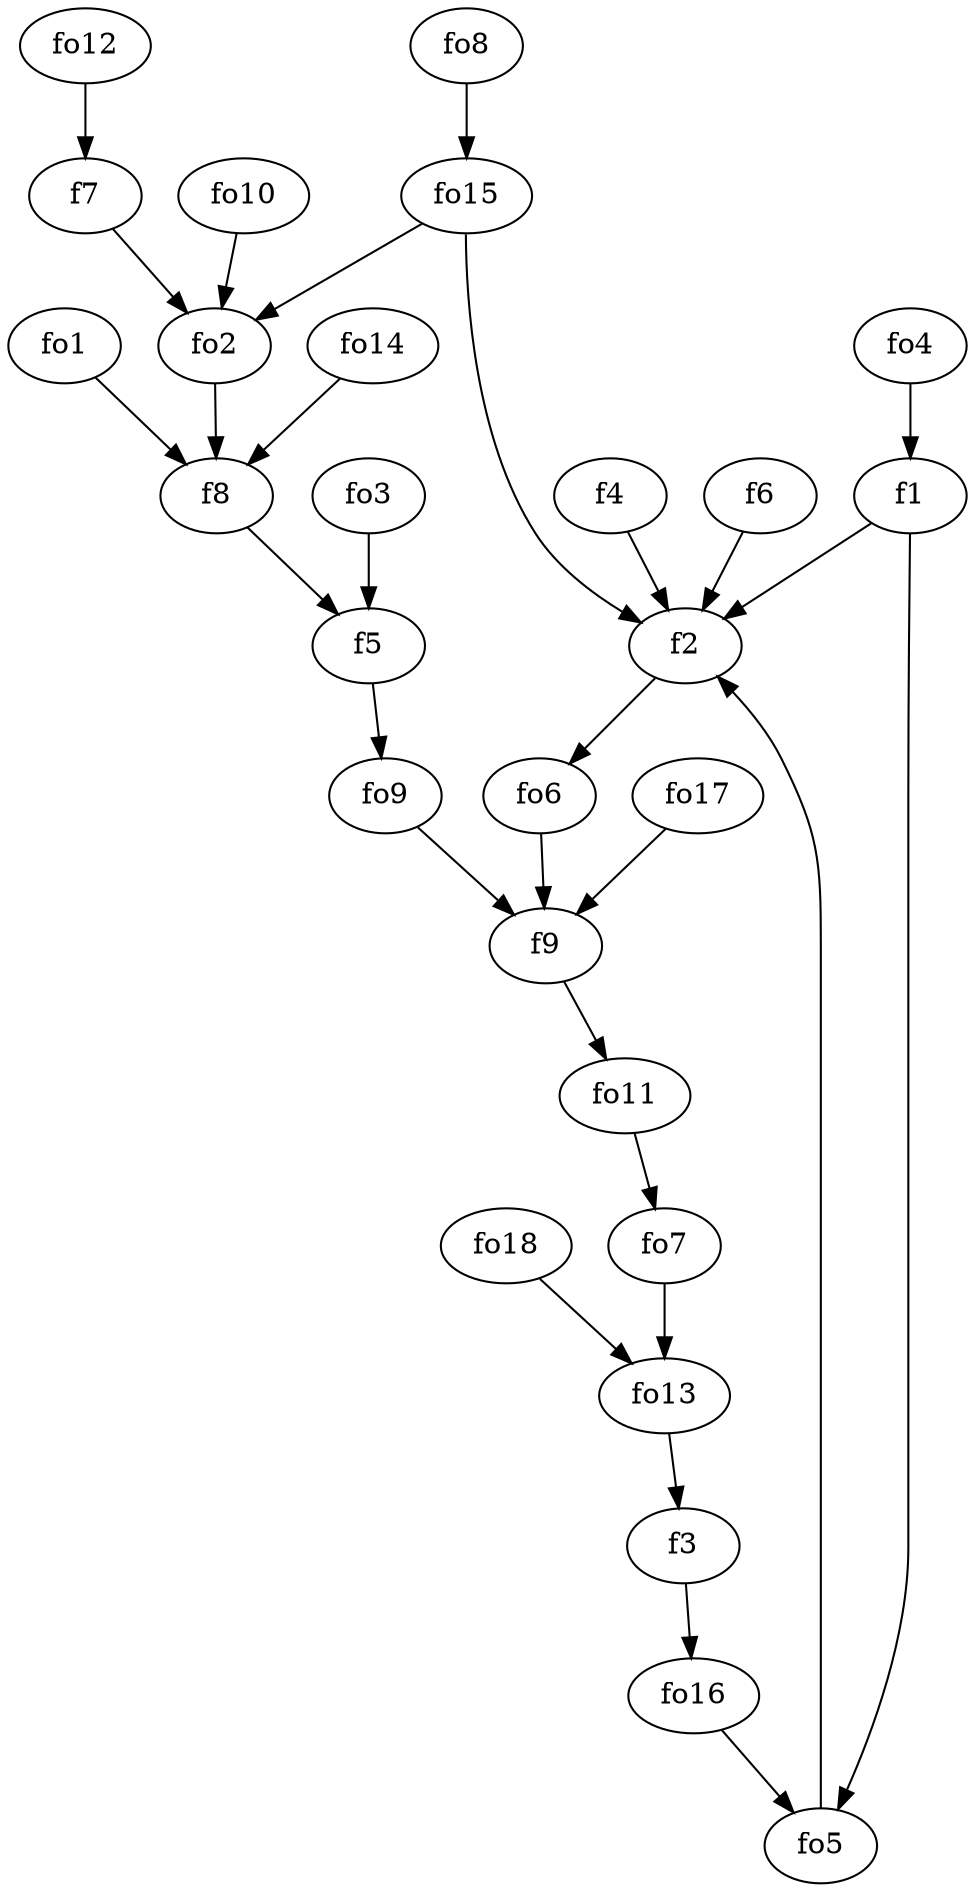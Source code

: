 strict digraph  {
f1;
f2;
f3;
f4;
f5;
f6;
f7;
f8;
f9;
fo1;
fo2;
fo3;
fo4;
fo5;
fo6;
fo7;
fo8;
fo9;
fo10;
fo11;
fo12;
fo13;
fo14;
fo15;
fo16;
fo17;
fo18;
f1 -> f2  [weight=2];
f1 -> fo5  [weight=2];
f2 -> fo6  [weight=2];
f3 -> fo16  [weight=2];
f4 -> f2  [weight=2];
f5 -> fo9  [weight=2];
f6 -> f2  [weight=2];
f7 -> fo2  [weight=2];
f8 -> f5  [weight=2];
f9 -> fo11  [weight=2];
fo1 -> f8  [weight=2];
fo2 -> f8  [weight=2];
fo3 -> f5  [weight=2];
fo4 -> f1  [weight=2];
fo5 -> f2  [weight=2];
fo6 -> f9  [weight=2];
fo7 -> fo13  [weight=2];
fo8 -> fo15  [weight=2];
fo9 -> f9  [weight=2];
fo10 -> fo2  [weight=2];
fo11 -> fo7  [weight=2];
fo12 -> f7  [weight=2];
fo13 -> f3  [weight=2];
fo14 -> f8  [weight=2];
fo15 -> fo2  [weight=2];
fo15 -> f2  [weight=2];
fo16 -> fo5  [weight=2];
fo17 -> f9  [weight=2];
fo18 -> fo13  [weight=2];
}
